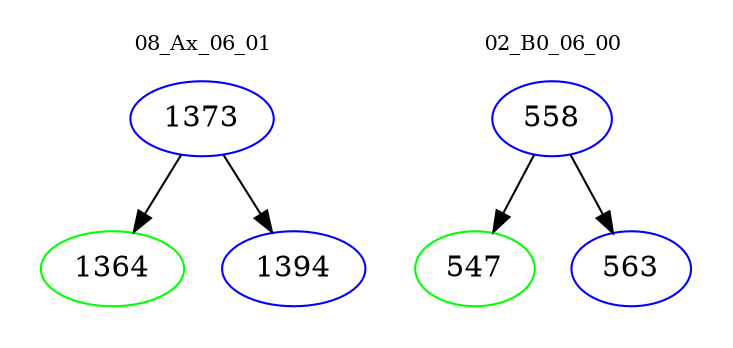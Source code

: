digraph{
subgraph cluster_0 {
color = white
label = "08_Ax_06_01";
fontsize=10;
T0_1373 [label="1373", color="blue"]
T0_1373 -> T0_1364 [color="black"]
T0_1364 [label="1364", color="green"]
T0_1373 -> T0_1394 [color="black"]
T0_1394 [label="1394", color="blue"]
}
subgraph cluster_1 {
color = white
label = "02_B0_06_00";
fontsize=10;
T1_558 [label="558", color="blue"]
T1_558 -> T1_547 [color="black"]
T1_547 [label="547", color="green"]
T1_558 -> T1_563 [color="black"]
T1_563 [label="563", color="blue"]
}
}
